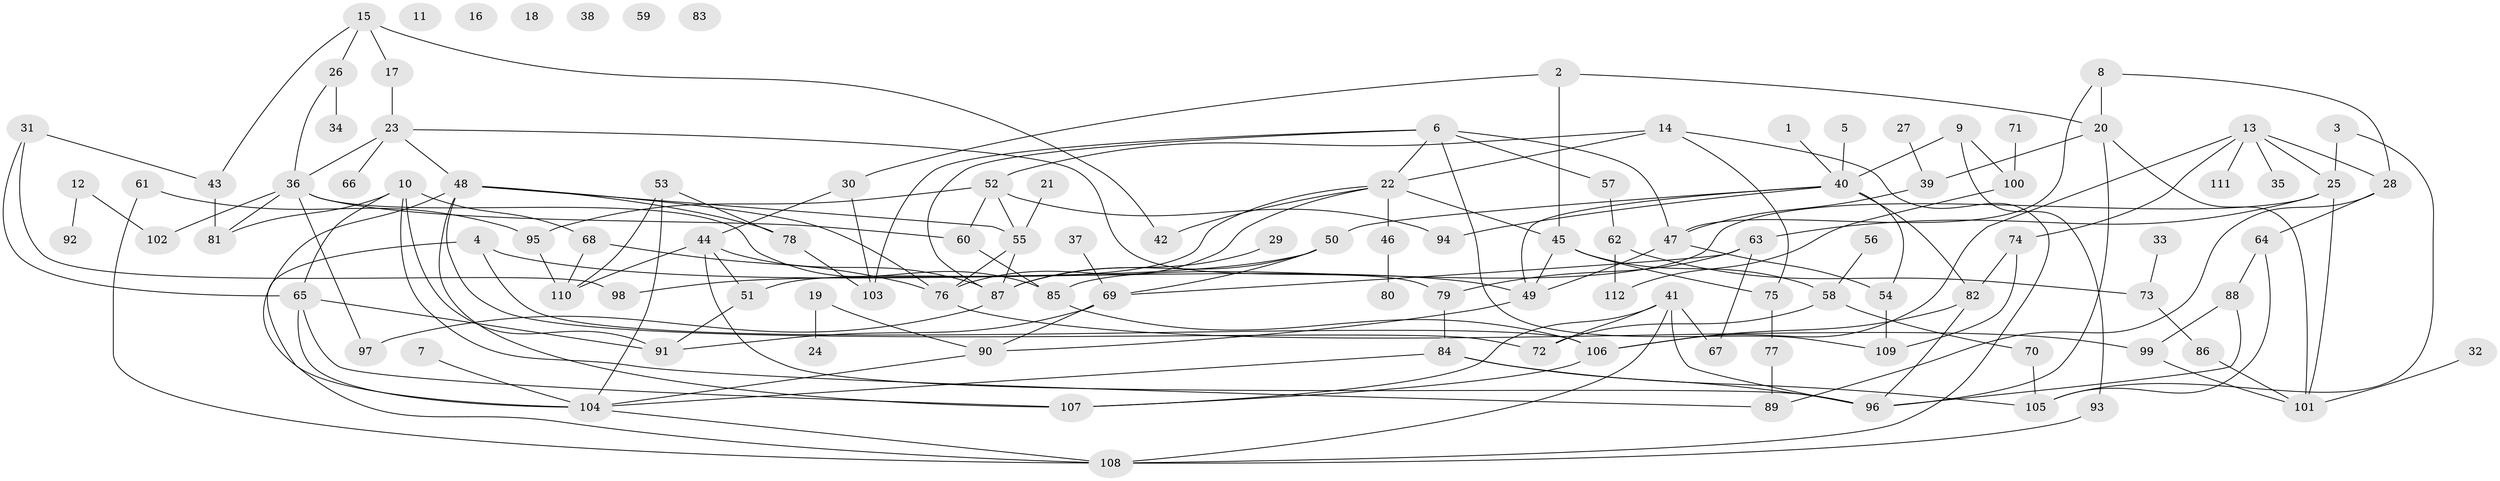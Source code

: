 // Generated by graph-tools (version 1.1) at 2025/40/03/09/25 04:40:33]
// undirected, 112 vertices, 173 edges
graph export_dot {
graph [start="1"]
  node [color=gray90,style=filled];
  1;
  2;
  3;
  4;
  5;
  6;
  7;
  8;
  9;
  10;
  11;
  12;
  13;
  14;
  15;
  16;
  17;
  18;
  19;
  20;
  21;
  22;
  23;
  24;
  25;
  26;
  27;
  28;
  29;
  30;
  31;
  32;
  33;
  34;
  35;
  36;
  37;
  38;
  39;
  40;
  41;
  42;
  43;
  44;
  45;
  46;
  47;
  48;
  49;
  50;
  51;
  52;
  53;
  54;
  55;
  56;
  57;
  58;
  59;
  60;
  61;
  62;
  63;
  64;
  65;
  66;
  67;
  68;
  69;
  70;
  71;
  72;
  73;
  74;
  75;
  76;
  77;
  78;
  79;
  80;
  81;
  82;
  83;
  84;
  85;
  86;
  87;
  88;
  89;
  90;
  91;
  92;
  93;
  94;
  95;
  96;
  97;
  98;
  99;
  100;
  101;
  102;
  103;
  104;
  105;
  106;
  107;
  108;
  109;
  110;
  111;
  112;
  1 -- 40;
  2 -- 20;
  2 -- 30;
  2 -- 45;
  3 -- 25;
  3 -- 105;
  4 -- 49;
  4 -- 106;
  4 -- 108;
  5 -- 40;
  6 -- 22;
  6 -- 47;
  6 -- 57;
  6 -- 87;
  6 -- 103;
  6 -- 109;
  7 -- 104;
  8 -- 20;
  8 -- 28;
  8 -- 47;
  9 -- 40;
  9 -- 93;
  9 -- 100;
  10 -- 65;
  10 -- 68;
  10 -- 81;
  10 -- 89;
  10 -- 91;
  12 -- 92;
  12 -- 102;
  13 -- 25;
  13 -- 28;
  13 -- 35;
  13 -- 74;
  13 -- 106;
  13 -- 111;
  14 -- 22;
  14 -- 52;
  14 -- 75;
  14 -- 108;
  15 -- 17;
  15 -- 26;
  15 -- 42;
  15 -- 43;
  17 -- 23;
  19 -- 24;
  19 -- 90;
  20 -- 39;
  20 -- 96;
  20 -- 101;
  21 -- 55;
  22 -- 42;
  22 -- 45;
  22 -- 46;
  22 -- 51;
  22 -- 76;
  23 -- 36;
  23 -- 48;
  23 -- 66;
  23 -- 79;
  25 -- 63;
  25 -- 85;
  25 -- 101;
  26 -- 34;
  26 -- 36;
  27 -- 39;
  28 -- 64;
  28 -- 89;
  29 -- 87;
  30 -- 44;
  30 -- 103;
  31 -- 43;
  31 -- 65;
  31 -- 98;
  32 -- 101;
  33 -- 73;
  36 -- 60;
  36 -- 81;
  36 -- 85;
  36 -- 97;
  36 -- 102;
  37 -- 69;
  39 -- 47;
  40 -- 49;
  40 -- 50;
  40 -- 54;
  40 -- 82;
  40 -- 94;
  41 -- 67;
  41 -- 72;
  41 -- 96;
  41 -- 107;
  41 -- 108;
  43 -- 81;
  44 -- 51;
  44 -- 87;
  44 -- 96;
  44 -- 110;
  45 -- 49;
  45 -- 58;
  45 -- 75;
  46 -- 80;
  47 -- 49;
  47 -- 54;
  48 -- 55;
  48 -- 72;
  48 -- 76;
  48 -- 78;
  48 -- 104;
  48 -- 107;
  49 -- 90;
  50 -- 69;
  50 -- 87;
  50 -- 98;
  51 -- 91;
  52 -- 55;
  52 -- 60;
  52 -- 94;
  52 -- 95;
  53 -- 78;
  53 -- 104;
  53 -- 110;
  54 -- 109;
  55 -- 76;
  55 -- 87;
  56 -- 58;
  57 -- 62;
  58 -- 70;
  58 -- 72;
  60 -- 85;
  61 -- 95;
  61 -- 108;
  62 -- 73;
  62 -- 112;
  63 -- 67;
  63 -- 69;
  63 -- 79;
  64 -- 88;
  64 -- 105;
  65 -- 91;
  65 -- 104;
  65 -- 107;
  68 -- 76;
  68 -- 110;
  69 -- 90;
  69 -- 91;
  70 -- 105;
  71 -- 100;
  73 -- 86;
  74 -- 82;
  74 -- 109;
  75 -- 77;
  76 -- 99;
  77 -- 89;
  78 -- 103;
  79 -- 84;
  82 -- 96;
  82 -- 106;
  84 -- 96;
  84 -- 104;
  84 -- 105;
  85 -- 106;
  86 -- 101;
  87 -- 97;
  88 -- 96;
  88 -- 99;
  90 -- 104;
  93 -- 108;
  95 -- 110;
  99 -- 101;
  100 -- 112;
  104 -- 108;
  106 -- 107;
}
